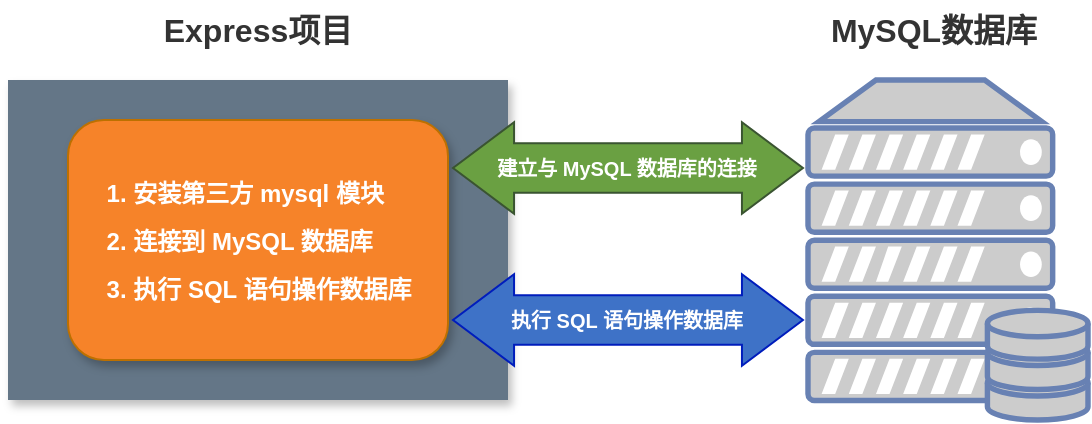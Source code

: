 <mxfile version="21.2.1" type="device">
  <diagram name="第 1 页" id="s_tYn-QXVGn0XvgGoQwk">
    <mxGraphModel dx="1686" dy="534" grid="1" gridSize="10" guides="1" tooltips="1" connect="1" arrows="1" fold="1" page="1" pageScale="1" pageWidth="827" pageHeight="1169" math="0" shadow="0">
      <root>
        <mxCell id="0" />
        <mxCell id="1" parent="0" />
        <mxCell id="4g8pwh4vZMdcd1yBwoGB-1" value="" style="rounded=0;whiteSpace=wrap;html=1;fillColor=#647687;fontColor=#ffffff;strokeColor=none;shadow=1;" vertex="1" parent="1">
          <mxGeometry x="-760" y="120" width="250" height="160" as="geometry" />
        </mxCell>
        <mxCell id="4g8pwh4vZMdcd1yBwoGB-2" value="" style="rounded=1;whiteSpace=wrap;html=1;strokeColor=#BD7000;fillColor=#f68329;fontColor=#000000;shadow=1;" vertex="1" parent="1">
          <mxGeometry x="-730" y="140" width="190" height="120" as="geometry" />
        </mxCell>
        <mxCell id="4g8pwh4vZMdcd1yBwoGB-3" value="&lt;div style=&quot;text-align: left; line-height: 200%;&quot;&gt;&lt;span style=&quot;background-color: initial;&quot;&gt;&lt;font color=&quot;#ffffff&quot;&gt;&lt;b&gt;1. 安装第三方 mysql 模块&lt;/b&gt;&lt;/font&gt;&lt;/span&gt;&lt;/div&gt;&lt;div style=&quot;text-align: left; line-height: 200%;&quot;&gt;&lt;span style=&quot;background-color: initial;&quot;&gt;&lt;font color=&quot;#ffffff&quot;&gt;&lt;b&gt;2. 连接到 MySQL 数据库&lt;/b&gt;&lt;/font&gt;&lt;/span&gt;&lt;/div&gt;&lt;div style=&quot;text-align: left; line-height: 200%;&quot;&gt;&lt;span style=&quot;background-color: initial;&quot;&gt;&lt;font color=&quot;#ffffff&quot;&gt;&lt;b&gt;3. 执行 SQL 语句操作数据库&lt;/b&gt;&lt;/font&gt;&lt;/span&gt;&lt;/div&gt;" style="text;html=1;strokeColor=none;fillColor=none;align=center;verticalAlign=middle;whiteSpace=wrap;rounded=0;fontColor=#000000;" vertex="1" parent="1">
          <mxGeometry x="-712.5" y="160" width="155" height="80" as="geometry" />
        </mxCell>
        <mxCell id="4g8pwh4vZMdcd1yBwoGB-4" value="" style="fontColor=#0066CC;verticalAlign=top;verticalLabelPosition=bottom;labelPosition=center;align=center;html=1;outlineConnect=0;fillColor=#CCCCCC;strokeColor=#6881B3;gradientColor=none;gradientDirection=north;strokeWidth=2;shape=mxgraph.networks.server_storage;" vertex="1" parent="1">
          <mxGeometry x="-360" y="120" width="140" height="170" as="geometry" />
        </mxCell>
        <mxCell id="4g8pwh4vZMdcd1yBwoGB-5" value="&lt;b&gt;&lt;font color=&quot;#333333&quot; style=&quot;font-size: 16px;&quot;&gt;Express项目&lt;/font&gt;&lt;/b&gt;" style="text;html=1;strokeColor=none;fillColor=none;align=center;verticalAlign=middle;whiteSpace=wrap;rounded=0;" vertex="1" parent="1">
          <mxGeometry x="-690" y="80" width="110" height="30" as="geometry" />
        </mxCell>
        <mxCell id="4g8pwh4vZMdcd1yBwoGB-7" value="&lt;b&gt;&lt;font color=&quot;#333333&quot; style=&quot;font-size: 16px;&quot;&gt;MySQL数据库&lt;/font&gt;&lt;/b&gt;" style="text;html=1;strokeColor=none;fillColor=none;align=center;verticalAlign=middle;whiteSpace=wrap;rounded=0;" vertex="1" parent="1">
          <mxGeometry x="-352" y="80" width="110" height="30" as="geometry" />
        </mxCell>
        <mxCell id="4g8pwh4vZMdcd1yBwoGB-8" value="" style="shape=flexArrow;endArrow=classic;startArrow=classic;html=1;rounded=0;exitX=1;exitY=0.25;exitDx=0;exitDy=0;width=24.828;endSize=9.841;fillColor=#6aa042;strokeColor=#3A5431;labelBackgroundColor=none;startSize=9.841;" edge="1" parent="1">
          <mxGeometry width="100" height="100" relative="1" as="geometry">
            <mxPoint x="-538" y="164" as="sourcePoint" />
            <mxPoint x="-362" y="164" as="targetPoint" />
          </mxGeometry>
        </mxCell>
        <mxCell id="4g8pwh4vZMdcd1yBwoGB-9" value="&lt;font size=&quot;1&quot; color=&quot;#ffffff&quot;&gt;&lt;b&gt;建立与 MySQL 数据库的连接&lt;/b&gt;&lt;/font&gt;" style="edgeLabel;html=1;align=center;verticalAlign=middle;resizable=0;points=[];labelBackgroundColor=none;" vertex="1" connectable="0" parent="4g8pwh4vZMdcd1yBwoGB-8">
          <mxGeometry x="-0.202" y="2" relative="1" as="geometry">
            <mxPoint x="17" y="2" as="offset" />
          </mxGeometry>
        </mxCell>
        <mxCell id="4g8pwh4vZMdcd1yBwoGB-10" value="" style="shape=flexArrow;endArrow=classic;startArrow=classic;html=1;rounded=0;exitX=1;exitY=0.25;exitDx=0;exitDy=0;width=24.828;endSize=9.841;fillColor=#3e72c7;strokeColor=#001DBC;labelBackgroundColor=none;startSize=9.841;" edge="1" parent="1">
          <mxGeometry width="100" height="100" relative="1" as="geometry">
            <mxPoint x="-538" y="240" as="sourcePoint" />
            <mxPoint x="-362" y="240" as="targetPoint" />
          </mxGeometry>
        </mxCell>
        <mxCell id="4g8pwh4vZMdcd1yBwoGB-11" value="&lt;font size=&quot;1&quot; color=&quot;#ffffff&quot;&gt;&lt;b&gt;执行 SQL 语句操作数据库&lt;/b&gt;&lt;/font&gt;" style="edgeLabel;html=1;align=center;verticalAlign=middle;resizable=0;points=[];labelBackgroundColor=none;" vertex="1" connectable="0" parent="4g8pwh4vZMdcd1yBwoGB-10">
          <mxGeometry x="-0.202" y="2" relative="1" as="geometry">
            <mxPoint x="17" y="2" as="offset" />
          </mxGeometry>
        </mxCell>
      </root>
    </mxGraphModel>
  </diagram>
</mxfile>
